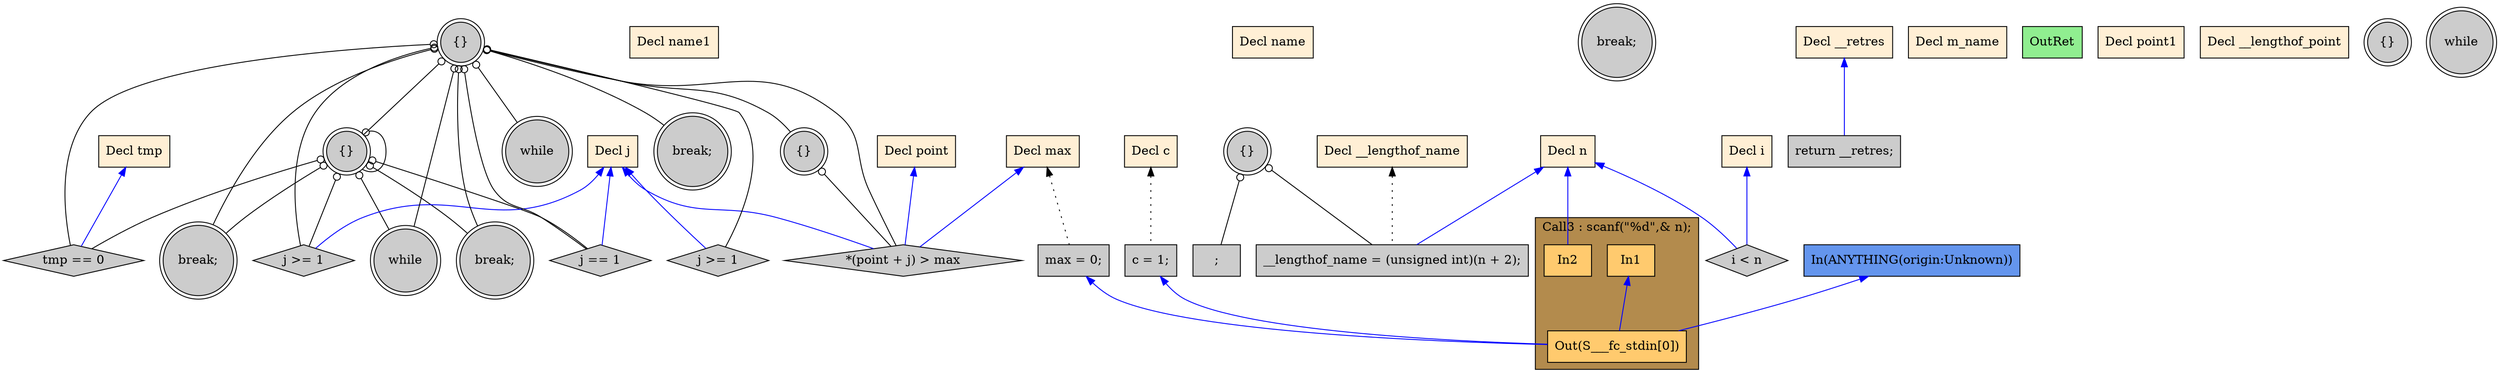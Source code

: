 digraph G {
  rankdir=TB;
  node [style="filled", ];
  32 [label="{}", fillcolor="#CCCCCC", shape=doublecircle, ];
  33 [label="tmp == 0", fillcolor="#CCCCCC", shape=diamond, ];
  34 [label="break;", fillcolor="#CCCCCC", shape=doublecircle, ];
  2 [label="Decl n", fillcolor="#FFEFD5", shape=box, ];
  35 [label="j == 1", fillcolor="#CCCCCC", shape=diamond, ];
  3 [label="Decl i", fillcolor="#FFEFD5", shape=box, ];
  36 [label="while", fillcolor="#CCCCCC", shape=doublecircle, ];
  4 [label="Decl j", fillcolor="#FFEFD5", shape=box, ];
  37 [label="j >= 1", fillcolor="#CCCCCC", shape=diamond, ];
  5 [label="Decl c", fillcolor="#FFEFD5", shape=box, ];
  38 [label="break;", fillcolor="#CCCCCC", shape=doublecircle, ];
  6 [label="Decl max", fillcolor="#FFEFD5", shape=box, ];
  39 [label="{}", fillcolor="#CCCCCC", shape=doublecircle, ];
  7 [label="Decl name1", fillcolor="#FFEFD5", shape=box, ];
  40 [label="*(point + j) > max", fillcolor="#CCCCCC", shape=diamond, ];
  8 [label="Decl name", fillcolor="#FFEFD5", shape=box, ];
  41 [label="break;", fillcolor="#CCCCCC", shape=doublecircle, ];
  9 [label="Decl __lengthof_name", fillcolor="#FFEFD5", shape=box, ];
  42 [label="return __retres;", fillcolor="#CCCCCC", shape=box, ];
  10 [label="Decl m_name", fillcolor="#FFEFD5", shape=box, ];
  43 [label="OutRet", fillcolor="#90EE90", shape=box, ];
  11 [label="Decl point1", fillcolor="#FFEFD5", shape=box, ];
  44 [label="In(ANYTHING(origin:Unknown))", fillcolor="#6495ED", shape=box, ];
  12 [label="Decl point", fillcolor="#FFEFD5", shape=box, ];
  13 [label="Decl __lengthof_point", fillcolor="#FFEFD5", shape=box, ];
  14 [label="Decl tmp", fillcolor="#FFEFD5", shape=box, ];
  15 [label="Decl __retres", fillcolor="#FFEFD5", shape=box, ];
  16 [label="c = 1;", fillcolor="#CCCCCC", shape=box, ];
  17 [label="max = 0;", fillcolor="#CCCCCC", shape=box, ];
  19 [label="In1", fillcolor="#FFCA6E", shape=box, ];
  20 [label="In2", fillcolor="#FFCA6E", shape=box, ];
  21 [label="Out(S___fc_stdin[0])", fillcolor="#FFCA6E", shape=box, ];
  22 [label="{}", fillcolor="#CCCCCC", shape=doublecircle, ];
  23 [label=";", fillcolor="#CCCCCC", shape=box, ];
  24 [label="__lengthof_name = (unsigned int)(n + 2);", fillcolor="#CCCCCC",
      shape=box, ];
  25 [label="{}", fillcolor="#CCCCCC", shape=doublecircle, ];
  26 [label="while", fillcolor="#CCCCCC", shape=doublecircle, ];
  27 [label="i < n", fillcolor="#CCCCCC", shape=diamond, ];
  28 [label="{}", fillcolor="#CCCCCC", shape=doublecircle, ];
  29 [label="while", fillcolor="#CCCCCC", shape=doublecircle, ];
  30 [label="j >= 1", fillcolor="#CCCCCC", shape=diamond, ];
  31 [label="break;", fillcolor="#CCCCCC", shape=doublecircle, ];
  
  subgraph cluster_Call3 { label="Call3 : scanf(\"%d\",& n);";
                           fillcolor="#B38B4D"; style="filled"; 21;20;19;
     };
  
  edge [dir=back, ];
  28 -> 32 [color="#000000", arrowtail=odot, ];
  32 -> 32 [color="#000000", arrowtail=odot, ];
  14 -> 33 [color="#0000FF", ];
  28 -> 33 [color="#000000", arrowtail=odot, ];
  32 -> 33 [color="#000000", arrowtail=odot, ];
  28 -> 34 [color="#000000", arrowtail=odot, ];
  32 -> 34 [color="#000000", arrowtail=odot, ];
  4 -> 35 [color="#0000FF", ];
  28 -> 35 [color="#000000", arrowtail=odot, ];
  32 -> 35 [color="#000000", arrowtail=odot, ];
  28 -> 36 [color="#000000", arrowtail=odot, ];
  4 -> 37 [color="#0000FF", ];
  28 -> 37 [color="#000000", arrowtail=odot, ];
  28 -> 38 [color="#000000", arrowtail=odot, ];
  28 -> 39 [color="#000000", arrowtail=odot, ];
  4 -> 40 [color="#0000FF", ];
  6 -> 40 [color="#0000FF", ];
  12 -> 40 [color="#0000FF", ];
  28 -> 40 [color="#000000", arrowtail=odot, ];
  39 -> 40 [color="#000000", arrowtail=odot, ];
  15 -> 42 [color="#0000FF", ];
  5 -> 16 [color="#000000", style="dotted", ];
  6 -> 17 [color="#000000", style="dotted", ];
  2 -> 20 [color="#0000FF", ];
  16 -> 21 [color="#0000FF", ];
  17 -> 21 [color="#0000FF", ];
  19 -> 21 [color="#0000FF", ];
  44 -> 21 [color="#0000FF", ];
  22 -> 23 [color="#000000", arrowtail=odot, ];
  2 -> 24 [color="#0000FF", ];
  9 -> 24 [color="#000000", style="dotted", ];
  22 -> 24 [color="#000000", arrowtail=odot, ];
  2 -> 27 [color="#0000FF", ];
  3 -> 27 [color="#0000FF", ];
  28 -> 29 [color="#000000", arrowtail=odot, ];
  32 -> 29 [color="#000000", arrowtail=odot, ];
  4 -> 30 [color="#0000FF", ];
  28 -> 30 [color="#000000", arrowtail=odot, ];
  32 -> 30 [color="#000000", arrowtail=odot, ];
  28 -> 31 [color="#000000", arrowtail=odot, ];
  32 -> 31 [color="#000000", arrowtail=odot, ];
  
  }